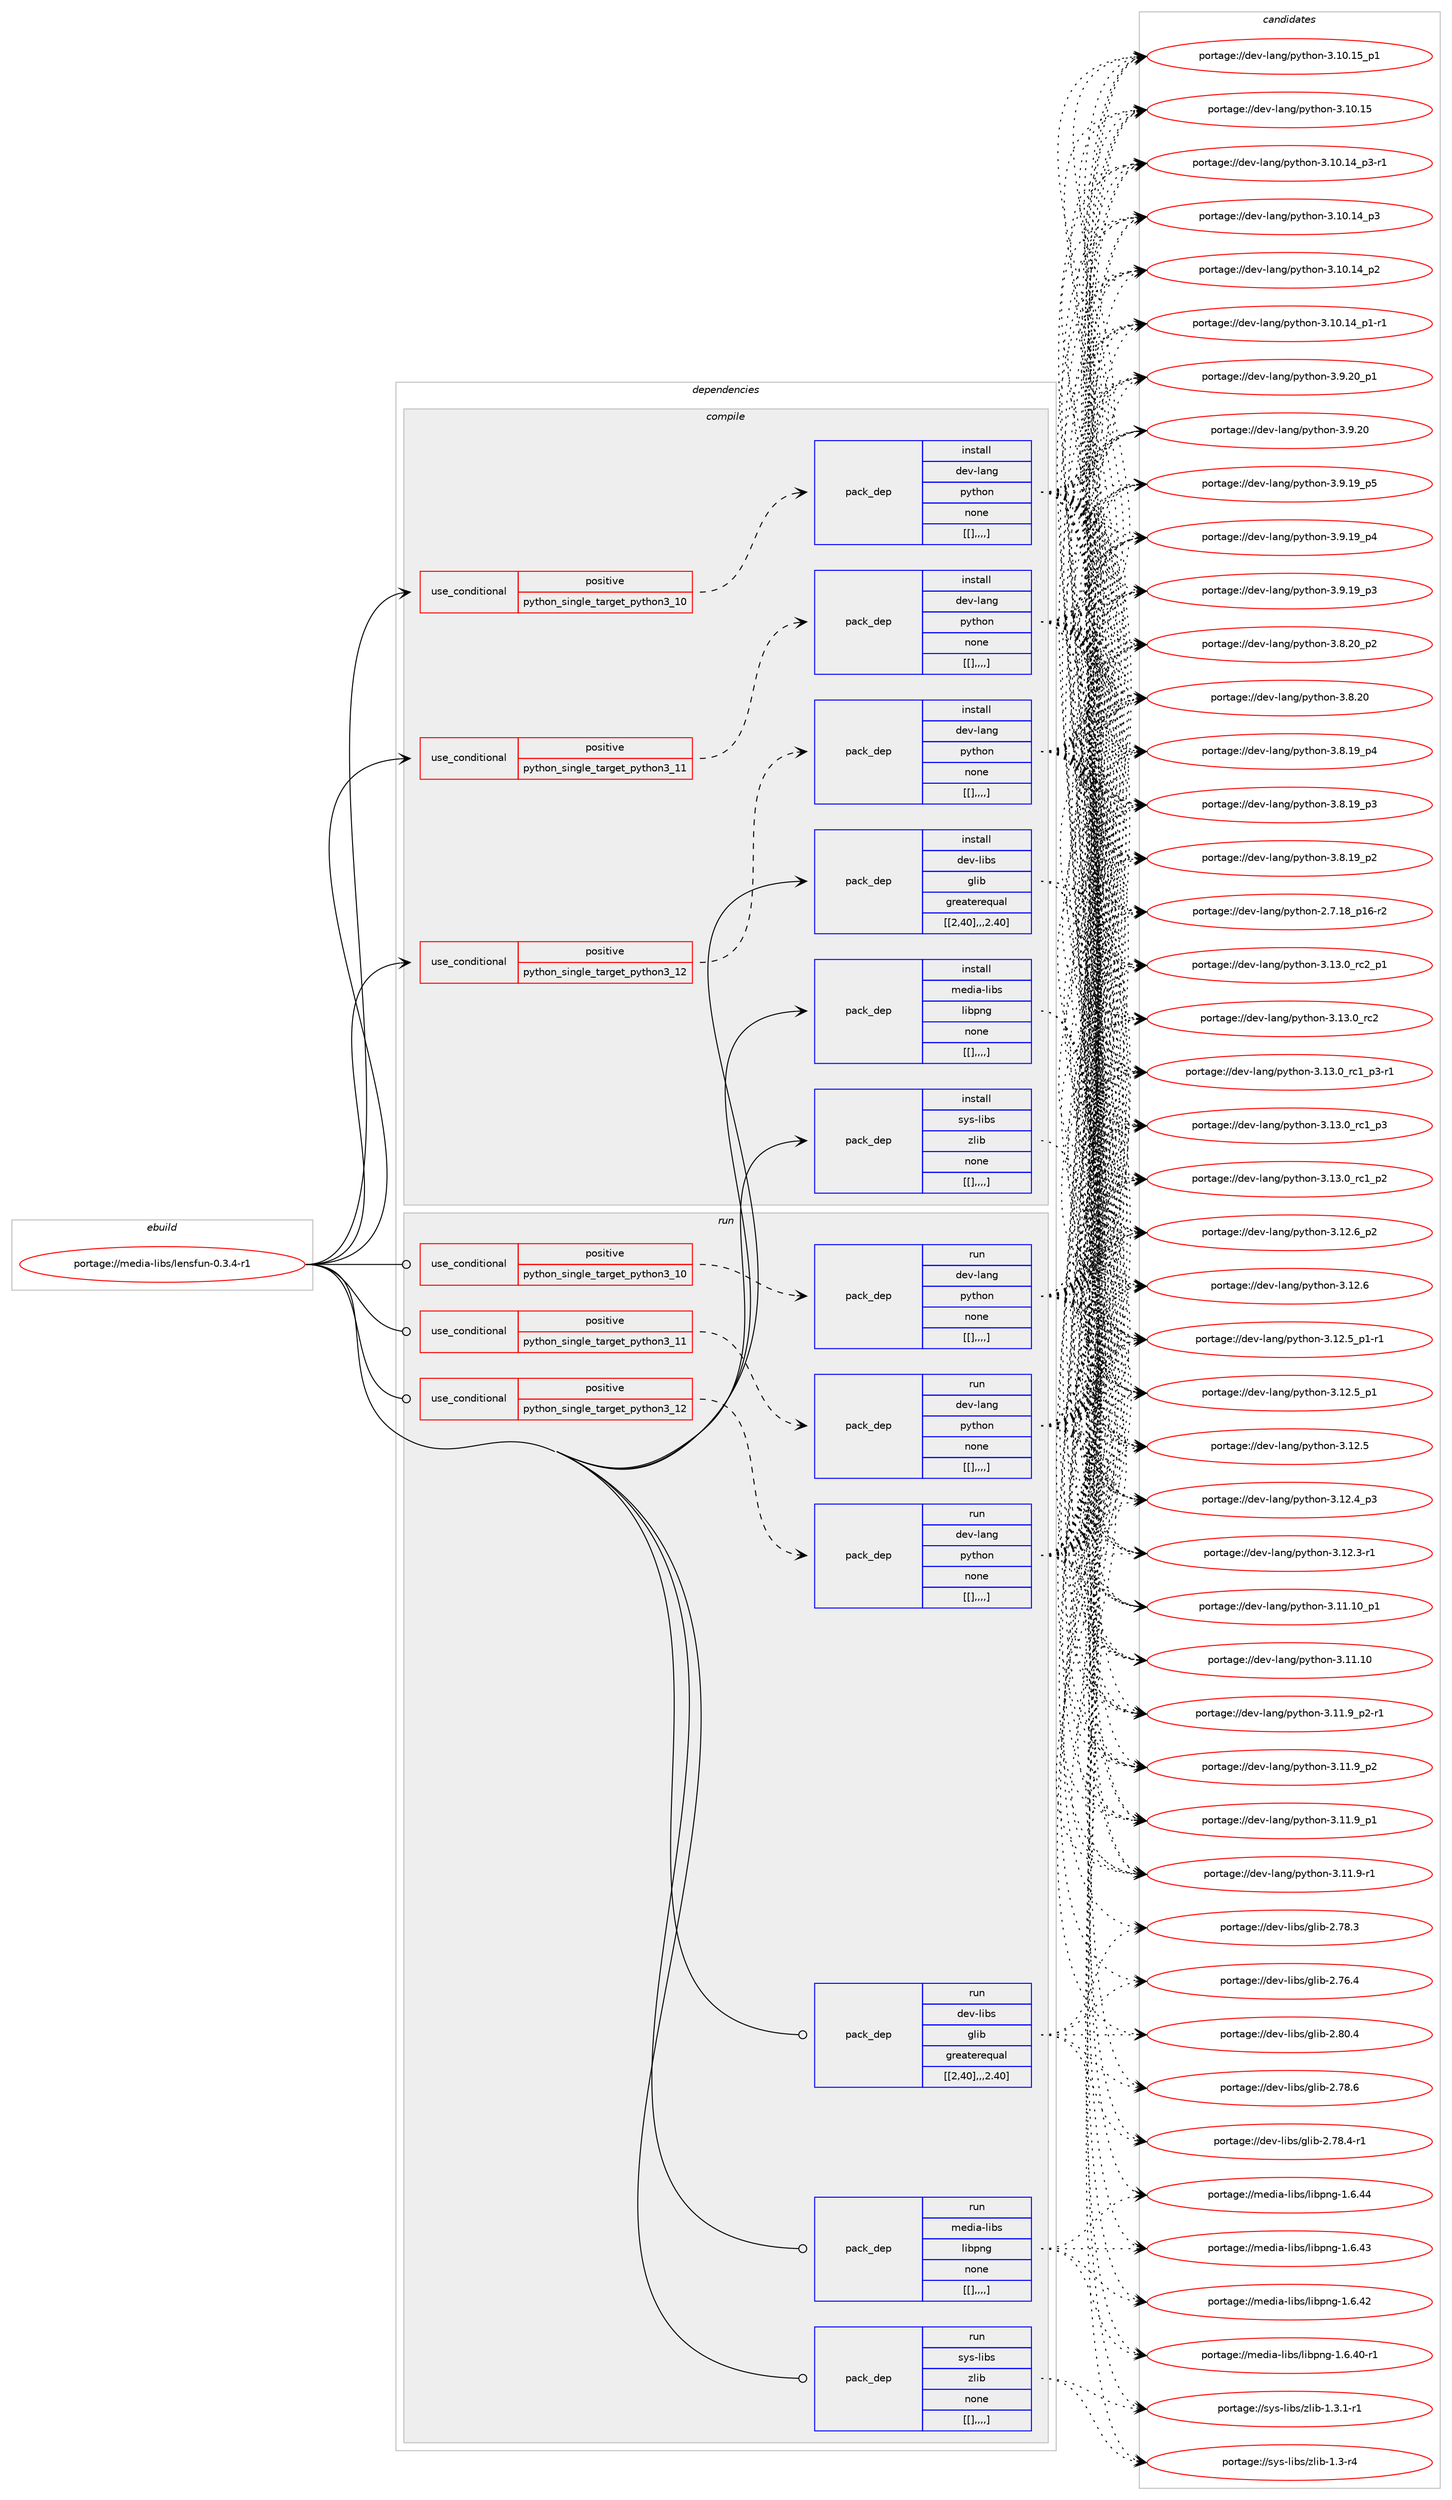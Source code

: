 digraph prolog {

# *************
# Graph options
# *************

newrank=true;
concentrate=true;
compound=true;
graph [rankdir=LR,fontname=Helvetica,fontsize=10,ranksep=1.5];#, ranksep=2.5, nodesep=0.2];
edge  [arrowhead=vee];
node  [fontname=Helvetica,fontsize=10];

# **********
# The ebuild
# **********

subgraph cluster_leftcol {
color=gray;
label=<<i>ebuild</i>>;
id [label="portage://media-libs/lensfun-0.3.4-r1", color=red, width=4, href="../media-libs/lensfun-0.3.4-r1.svg"];
}

# ****************
# The dependencies
# ****************

subgraph cluster_midcol {
color=gray;
label=<<i>dependencies</i>>;
subgraph cluster_compile {
fillcolor="#eeeeee";
style=filled;
label=<<i>compile</i>>;
subgraph cond78805 {
dependency308859 [label=<<TABLE BORDER="0" CELLBORDER="1" CELLSPACING="0" CELLPADDING="4"><TR><TD ROWSPAN="3" CELLPADDING="10">use_conditional</TD></TR><TR><TD>positive</TD></TR><TR><TD>python_single_target_python3_10</TD></TR></TABLE>>, shape=none, color=red];
subgraph pack227646 {
dependency308860 [label=<<TABLE BORDER="0" CELLBORDER="1" CELLSPACING="0" CELLPADDING="4" WIDTH="220"><TR><TD ROWSPAN="6" CELLPADDING="30">pack_dep</TD></TR><TR><TD WIDTH="110">install</TD></TR><TR><TD>dev-lang</TD></TR><TR><TD>python</TD></TR><TR><TD>none</TD></TR><TR><TD>[[],,,,]</TD></TR></TABLE>>, shape=none, color=blue];
}
dependency308859:e -> dependency308860:w [weight=20,style="dashed",arrowhead="vee"];
}
id:e -> dependency308859:w [weight=20,style="solid",arrowhead="vee"];
subgraph cond78806 {
dependency308861 [label=<<TABLE BORDER="0" CELLBORDER="1" CELLSPACING="0" CELLPADDING="4"><TR><TD ROWSPAN="3" CELLPADDING="10">use_conditional</TD></TR><TR><TD>positive</TD></TR><TR><TD>python_single_target_python3_11</TD></TR></TABLE>>, shape=none, color=red];
subgraph pack227647 {
dependency308862 [label=<<TABLE BORDER="0" CELLBORDER="1" CELLSPACING="0" CELLPADDING="4" WIDTH="220"><TR><TD ROWSPAN="6" CELLPADDING="30">pack_dep</TD></TR><TR><TD WIDTH="110">install</TD></TR><TR><TD>dev-lang</TD></TR><TR><TD>python</TD></TR><TR><TD>none</TD></TR><TR><TD>[[],,,,]</TD></TR></TABLE>>, shape=none, color=blue];
}
dependency308861:e -> dependency308862:w [weight=20,style="dashed",arrowhead="vee"];
}
id:e -> dependency308861:w [weight=20,style="solid",arrowhead="vee"];
subgraph cond78807 {
dependency308863 [label=<<TABLE BORDER="0" CELLBORDER="1" CELLSPACING="0" CELLPADDING="4"><TR><TD ROWSPAN="3" CELLPADDING="10">use_conditional</TD></TR><TR><TD>positive</TD></TR><TR><TD>python_single_target_python3_12</TD></TR></TABLE>>, shape=none, color=red];
subgraph pack227648 {
dependency308864 [label=<<TABLE BORDER="0" CELLBORDER="1" CELLSPACING="0" CELLPADDING="4" WIDTH="220"><TR><TD ROWSPAN="6" CELLPADDING="30">pack_dep</TD></TR><TR><TD WIDTH="110">install</TD></TR><TR><TD>dev-lang</TD></TR><TR><TD>python</TD></TR><TR><TD>none</TD></TR><TR><TD>[[],,,,]</TD></TR></TABLE>>, shape=none, color=blue];
}
dependency308863:e -> dependency308864:w [weight=20,style="dashed",arrowhead="vee"];
}
id:e -> dependency308863:w [weight=20,style="solid",arrowhead="vee"];
subgraph pack227649 {
dependency308865 [label=<<TABLE BORDER="0" CELLBORDER="1" CELLSPACING="0" CELLPADDING="4" WIDTH="220"><TR><TD ROWSPAN="6" CELLPADDING="30">pack_dep</TD></TR><TR><TD WIDTH="110">install</TD></TR><TR><TD>dev-libs</TD></TR><TR><TD>glib</TD></TR><TR><TD>greaterequal</TD></TR><TR><TD>[[2,40],,,2.40]</TD></TR></TABLE>>, shape=none, color=blue];
}
id:e -> dependency308865:w [weight=20,style="solid",arrowhead="vee"];
subgraph pack227650 {
dependency308866 [label=<<TABLE BORDER="0" CELLBORDER="1" CELLSPACING="0" CELLPADDING="4" WIDTH="220"><TR><TD ROWSPAN="6" CELLPADDING="30">pack_dep</TD></TR><TR><TD WIDTH="110">install</TD></TR><TR><TD>media-libs</TD></TR><TR><TD>libpng</TD></TR><TR><TD>none</TD></TR><TR><TD>[[],,,,]</TD></TR></TABLE>>, shape=none, color=blue];
}
id:e -> dependency308866:w [weight=20,style="solid",arrowhead="vee"];
subgraph pack227651 {
dependency308867 [label=<<TABLE BORDER="0" CELLBORDER="1" CELLSPACING="0" CELLPADDING="4" WIDTH="220"><TR><TD ROWSPAN="6" CELLPADDING="30">pack_dep</TD></TR><TR><TD WIDTH="110">install</TD></TR><TR><TD>sys-libs</TD></TR><TR><TD>zlib</TD></TR><TR><TD>none</TD></TR><TR><TD>[[],,,,]</TD></TR></TABLE>>, shape=none, color=blue];
}
id:e -> dependency308867:w [weight=20,style="solid",arrowhead="vee"];
}
subgraph cluster_compileandrun {
fillcolor="#eeeeee";
style=filled;
label=<<i>compile and run</i>>;
}
subgraph cluster_run {
fillcolor="#eeeeee";
style=filled;
label=<<i>run</i>>;
subgraph cond78808 {
dependency308868 [label=<<TABLE BORDER="0" CELLBORDER="1" CELLSPACING="0" CELLPADDING="4"><TR><TD ROWSPAN="3" CELLPADDING="10">use_conditional</TD></TR><TR><TD>positive</TD></TR><TR><TD>python_single_target_python3_10</TD></TR></TABLE>>, shape=none, color=red];
subgraph pack227652 {
dependency308869 [label=<<TABLE BORDER="0" CELLBORDER="1" CELLSPACING="0" CELLPADDING="4" WIDTH="220"><TR><TD ROWSPAN="6" CELLPADDING="30">pack_dep</TD></TR><TR><TD WIDTH="110">run</TD></TR><TR><TD>dev-lang</TD></TR><TR><TD>python</TD></TR><TR><TD>none</TD></TR><TR><TD>[[],,,,]</TD></TR></TABLE>>, shape=none, color=blue];
}
dependency308868:e -> dependency308869:w [weight=20,style="dashed",arrowhead="vee"];
}
id:e -> dependency308868:w [weight=20,style="solid",arrowhead="odot"];
subgraph cond78809 {
dependency308870 [label=<<TABLE BORDER="0" CELLBORDER="1" CELLSPACING="0" CELLPADDING="4"><TR><TD ROWSPAN="3" CELLPADDING="10">use_conditional</TD></TR><TR><TD>positive</TD></TR><TR><TD>python_single_target_python3_11</TD></TR></TABLE>>, shape=none, color=red];
subgraph pack227653 {
dependency308871 [label=<<TABLE BORDER="0" CELLBORDER="1" CELLSPACING="0" CELLPADDING="4" WIDTH="220"><TR><TD ROWSPAN="6" CELLPADDING="30">pack_dep</TD></TR><TR><TD WIDTH="110">run</TD></TR><TR><TD>dev-lang</TD></TR><TR><TD>python</TD></TR><TR><TD>none</TD></TR><TR><TD>[[],,,,]</TD></TR></TABLE>>, shape=none, color=blue];
}
dependency308870:e -> dependency308871:w [weight=20,style="dashed",arrowhead="vee"];
}
id:e -> dependency308870:w [weight=20,style="solid",arrowhead="odot"];
subgraph cond78810 {
dependency308872 [label=<<TABLE BORDER="0" CELLBORDER="1" CELLSPACING="0" CELLPADDING="4"><TR><TD ROWSPAN="3" CELLPADDING="10">use_conditional</TD></TR><TR><TD>positive</TD></TR><TR><TD>python_single_target_python3_12</TD></TR></TABLE>>, shape=none, color=red];
subgraph pack227654 {
dependency308873 [label=<<TABLE BORDER="0" CELLBORDER="1" CELLSPACING="0" CELLPADDING="4" WIDTH="220"><TR><TD ROWSPAN="6" CELLPADDING="30">pack_dep</TD></TR><TR><TD WIDTH="110">run</TD></TR><TR><TD>dev-lang</TD></TR><TR><TD>python</TD></TR><TR><TD>none</TD></TR><TR><TD>[[],,,,]</TD></TR></TABLE>>, shape=none, color=blue];
}
dependency308872:e -> dependency308873:w [weight=20,style="dashed",arrowhead="vee"];
}
id:e -> dependency308872:w [weight=20,style="solid",arrowhead="odot"];
subgraph pack227655 {
dependency308874 [label=<<TABLE BORDER="0" CELLBORDER="1" CELLSPACING="0" CELLPADDING="4" WIDTH="220"><TR><TD ROWSPAN="6" CELLPADDING="30">pack_dep</TD></TR><TR><TD WIDTH="110">run</TD></TR><TR><TD>dev-libs</TD></TR><TR><TD>glib</TD></TR><TR><TD>greaterequal</TD></TR><TR><TD>[[2,40],,,2.40]</TD></TR></TABLE>>, shape=none, color=blue];
}
id:e -> dependency308874:w [weight=20,style="solid",arrowhead="odot"];
subgraph pack227656 {
dependency308875 [label=<<TABLE BORDER="0" CELLBORDER="1" CELLSPACING="0" CELLPADDING="4" WIDTH="220"><TR><TD ROWSPAN="6" CELLPADDING="30">pack_dep</TD></TR><TR><TD WIDTH="110">run</TD></TR><TR><TD>media-libs</TD></TR><TR><TD>libpng</TD></TR><TR><TD>none</TD></TR><TR><TD>[[],,,,]</TD></TR></TABLE>>, shape=none, color=blue];
}
id:e -> dependency308875:w [weight=20,style="solid",arrowhead="odot"];
subgraph pack227657 {
dependency308876 [label=<<TABLE BORDER="0" CELLBORDER="1" CELLSPACING="0" CELLPADDING="4" WIDTH="220"><TR><TD ROWSPAN="6" CELLPADDING="30">pack_dep</TD></TR><TR><TD WIDTH="110">run</TD></TR><TR><TD>sys-libs</TD></TR><TR><TD>zlib</TD></TR><TR><TD>none</TD></TR><TR><TD>[[],,,,]</TD></TR></TABLE>>, shape=none, color=blue];
}
id:e -> dependency308876:w [weight=20,style="solid",arrowhead="odot"];
}
}

# **************
# The candidates
# **************

subgraph cluster_choices {
rank=same;
color=gray;
label=<<i>candidates</i>>;

subgraph choice227646 {
color=black;
nodesep=1;
choice100101118451089711010347112121116104111110455146495146489511499509511249 [label="portage://dev-lang/python-3.13.0_rc2_p1", color=red, width=4,href="../dev-lang/python-3.13.0_rc2_p1.svg"];
choice10010111845108971101034711212111610411111045514649514648951149950 [label="portage://dev-lang/python-3.13.0_rc2", color=red, width=4,href="../dev-lang/python-3.13.0_rc2.svg"];
choice1001011184510897110103471121211161041111104551464951464895114994995112514511449 [label="portage://dev-lang/python-3.13.0_rc1_p3-r1", color=red, width=4,href="../dev-lang/python-3.13.0_rc1_p3-r1.svg"];
choice100101118451089711010347112121116104111110455146495146489511499499511251 [label="portage://dev-lang/python-3.13.0_rc1_p3", color=red, width=4,href="../dev-lang/python-3.13.0_rc1_p3.svg"];
choice100101118451089711010347112121116104111110455146495146489511499499511250 [label="portage://dev-lang/python-3.13.0_rc1_p2", color=red, width=4,href="../dev-lang/python-3.13.0_rc1_p2.svg"];
choice100101118451089711010347112121116104111110455146495046549511250 [label="portage://dev-lang/python-3.12.6_p2", color=red, width=4,href="../dev-lang/python-3.12.6_p2.svg"];
choice10010111845108971101034711212111610411111045514649504654 [label="portage://dev-lang/python-3.12.6", color=red, width=4,href="../dev-lang/python-3.12.6.svg"];
choice1001011184510897110103471121211161041111104551464950465395112494511449 [label="portage://dev-lang/python-3.12.5_p1-r1", color=red, width=4,href="../dev-lang/python-3.12.5_p1-r1.svg"];
choice100101118451089711010347112121116104111110455146495046539511249 [label="portage://dev-lang/python-3.12.5_p1", color=red, width=4,href="../dev-lang/python-3.12.5_p1.svg"];
choice10010111845108971101034711212111610411111045514649504653 [label="portage://dev-lang/python-3.12.5", color=red, width=4,href="../dev-lang/python-3.12.5.svg"];
choice100101118451089711010347112121116104111110455146495046529511251 [label="portage://dev-lang/python-3.12.4_p3", color=red, width=4,href="../dev-lang/python-3.12.4_p3.svg"];
choice100101118451089711010347112121116104111110455146495046514511449 [label="portage://dev-lang/python-3.12.3-r1", color=red, width=4,href="../dev-lang/python-3.12.3-r1.svg"];
choice10010111845108971101034711212111610411111045514649494649489511249 [label="portage://dev-lang/python-3.11.10_p1", color=red, width=4,href="../dev-lang/python-3.11.10_p1.svg"];
choice1001011184510897110103471121211161041111104551464949464948 [label="portage://dev-lang/python-3.11.10", color=red, width=4,href="../dev-lang/python-3.11.10.svg"];
choice1001011184510897110103471121211161041111104551464949465795112504511449 [label="portage://dev-lang/python-3.11.9_p2-r1", color=red, width=4,href="../dev-lang/python-3.11.9_p2-r1.svg"];
choice100101118451089711010347112121116104111110455146494946579511250 [label="portage://dev-lang/python-3.11.9_p2", color=red, width=4,href="../dev-lang/python-3.11.9_p2.svg"];
choice100101118451089711010347112121116104111110455146494946579511249 [label="portage://dev-lang/python-3.11.9_p1", color=red, width=4,href="../dev-lang/python-3.11.9_p1.svg"];
choice100101118451089711010347112121116104111110455146494946574511449 [label="portage://dev-lang/python-3.11.9-r1", color=red, width=4,href="../dev-lang/python-3.11.9-r1.svg"];
choice10010111845108971101034711212111610411111045514649484649539511249 [label="portage://dev-lang/python-3.10.15_p1", color=red, width=4,href="../dev-lang/python-3.10.15_p1.svg"];
choice1001011184510897110103471121211161041111104551464948464953 [label="portage://dev-lang/python-3.10.15", color=red, width=4,href="../dev-lang/python-3.10.15.svg"];
choice100101118451089711010347112121116104111110455146494846495295112514511449 [label="portage://dev-lang/python-3.10.14_p3-r1", color=red, width=4,href="../dev-lang/python-3.10.14_p3-r1.svg"];
choice10010111845108971101034711212111610411111045514649484649529511251 [label="portage://dev-lang/python-3.10.14_p3", color=red, width=4,href="../dev-lang/python-3.10.14_p3.svg"];
choice10010111845108971101034711212111610411111045514649484649529511250 [label="portage://dev-lang/python-3.10.14_p2", color=red, width=4,href="../dev-lang/python-3.10.14_p2.svg"];
choice100101118451089711010347112121116104111110455146494846495295112494511449 [label="portage://dev-lang/python-3.10.14_p1-r1", color=red, width=4,href="../dev-lang/python-3.10.14_p1-r1.svg"];
choice100101118451089711010347112121116104111110455146574650489511249 [label="portage://dev-lang/python-3.9.20_p1", color=red, width=4,href="../dev-lang/python-3.9.20_p1.svg"];
choice10010111845108971101034711212111610411111045514657465048 [label="portage://dev-lang/python-3.9.20", color=red, width=4,href="../dev-lang/python-3.9.20.svg"];
choice100101118451089711010347112121116104111110455146574649579511253 [label="portage://dev-lang/python-3.9.19_p5", color=red, width=4,href="../dev-lang/python-3.9.19_p5.svg"];
choice100101118451089711010347112121116104111110455146574649579511252 [label="portage://dev-lang/python-3.9.19_p4", color=red, width=4,href="../dev-lang/python-3.9.19_p4.svg"];
choice100101118451089711010347112121116104111110455146574649579511251 [label="portage://dev-lang/python-3.9.19_p3", color=red, width=4,href="../dev-lang/python-3.9.19_p3.svg"];
choice100101118451089711010347112121116104111110455146564650489511250 [label="portage://dev-lang/python-3.8.20_p2", color=red, width=4,href="../dev-lang/python-3.8.20_p2.svg"];
choice10010111845108971101034711212111610411111045514656465048 [label="portage://dev-lang/python-3.8.20", color=red, width=4,href="../dev-lang/python-3.8.20.svg"];
choice100101118451089711010347112121116104111110455146564649579511252 [label="portage://dev-lang/python-3.8.19_p4", color=red, width=4,href="../dev-lang/python-3.8.19_p4.svg"];
choice100101118451089711010347112121116104111110455146564649579511251 [label="portage://dev-lang/python-3.8.19_p3", color=red, width=4,href="../dev-lang/python-3.8.19_p3.svg"];
choice100101118451089711010347112121116104111110455146564649579511250 [label="portage://dev-lang/python-3.8.19_p2", color=red, width=4,href="../dev-lang/python-3.8.19_p2.svg"];
choice100101118451089711010347112121116104111110455046554649569511249544511450 [label="portage://dev-lang/python-2.7.18_p16-r2", color=red, width=4,href="../dev-lang/python-2.7.18_p16-r2.svg"];
dependency308860:e -> choice100101118451089711010347112121116104111110455146495146489511499509511249:w [style=dotted,weight="100"];
dependency308860:e -> choice10010111845108971101034711212111610411111045514649514648951149950:w [style=dotted,weight="100"];
dependency308860:e -> choice1001011184510897110103471121211161041111104551464951464895114994995112514511449:w [style=dotted,weight="100"];
dependency308860:e -> choice100101118451089711010347112121116104111110455146495146489511499499511251:w [style=dotted,weight="100"];
dependency308860:e -> choice100101118451089711010347112121116104111110455146495146489511499499511250:w [style=dotted,weight="100"];
dependency308860:e -> choice100101118451089711010347112121116104111110455146495046549511250:w [style=dotted,weight="100"];
dependency308860:e -> choice10010111845108971101034711212111610411111045514649504654:w [style=dotted,weight="100"];
dependency308860:e -> choice1001011184510897110103471121211161041111104551464950465395112494511449:w [style=dotted,weight="100"];
dependency308860:e -> choice100101118451089711010347112121116104111110455146495046539511249:w [style=dotted,weight="100"];
dependency308860:e -> choice10010111845108971101034711212111610411111045514649504653:w [style=dotted,weight="100"];
dependency308860:e -> choice100101118451089711010347112121116104111110455146495046529511251:w [style=dotted,weight="100"];
dependency308860:e -> choice100101118451089711010347112121116104111110455146495046514511449:w [style=dotted,weight="100"];
dependency308860:e -> choice10010111845108971101034711212111610411111045514649494649489511249:w [style=dotted,weight="100"];
dependency308860:e -> choice1001011184510897110103471121211161041111104551464949464948:w [style=dotted,weight="100"];
dependency308860:e -> choice1001011184510897110103471121211161041111104551464949465795112504511449:w [style=dotted,weight="100"];
dependency308860:e -> choice100101118451089711010347112121116104111110455146494946579511250:w [style=dotted,weight="100"];
dependency308860:e -> choice100101118451089711010347112121116104111110455146494946579511249:w [style=dotted,weight="100"];
dependency308860:e -> choice100101118451089711010347112121116104111110455146494946574511449:w [style=dotted,weight="100"];
dependency308860:e -> choice10010111845108971101034711212111610411111045514649484649539511249:w [style=dotted,weight="100"];
dependency308860:e -> choice1001011184510897110103471121211161041111104551464948464953:w [style=dotted,weight="100"];
dependency308860:e -> choice100101118451089711010347112121116104111110455146494846495295112514511449:w [style=dotted,weight="100"];
dependency308860:e -> choice10010111845108971101034711212111610411111045514649484649529511251:w [style=dotted,weight="100"];
dependency308860:e -> choice10010111845108971101034711212111610411111045514649484649529511250:w [style=dotted,weight="100"];
dependency308860:e -> choice100101118451089711010347112121116104111110455146494846495295112494511449:w [style=dotted,weight="100"];
dependency308860:e -> choice100101118451089711010347112121116104111110455146574650489511249:w [style=dotted,weight="100"];
dependency308860:e -> choice10010111845108971101034711212111610411111045514657465048:w [style=dotted,weight="100"];
dependency308860:e -> choice100101118451089711010347112121116104111110455146574649579511253:w [style=dotted,weight="100"];
dependency308860:e -> choice100101118451089711010347112121116104111110455146574649579511252:w [style=dotted,weight="100"];
dependency308860:e -> choice100101118451089711010347112121116104111110455146574649579511251:w [style=dotted,weight="100"];
dependency308860:e -> choice100101118451089711010347112121116104111110455146564650489511250:w [style=dotted,weight="100"];
dependency308860:e -> choice10010111845108971101034711212111610411111045514656465048:w [style=dotted,weight="100"];
dependency308860:e -> choice100101118451089711010347112121116104111110455146564649579511252:w [style=dotted,weight="100"];
dependency308860:e -> choice100101118451089711010347112121116104111110455146564649579511251:w [style=dotted,weight="100"];
dependency308860:e -> choice100101118451089711010347112121116104111110455146564649579511250:w [style=dotted,weight="100"];
dependency308860:e -> choice100101118451089711010347112121116104111110455046554649569511249544511450:w [style=dotted,weight="100"];
}
subgraph choice227647 {
color=black;
nodesep=1;
choice100101118451089711010347112121116104111110455146495146489511499509511249 [label="portage://dev-lang/python-3.13.0_rc2_p1", color=red, width=4,href="../dev-lang/python-3.13.0_rc2_p1.svg"];
choice10010111845108971101034711212111610411111045514649514648951149950 [label="portage://dev-lang/python-3.13.0_rc2", color=red, width=4,href="../dev-lang/python-3.13.0_rc2.svg"];
choice1001011184510897110103471121211161041111104551464951464895114994995112514511449 [label="portage://dev-lang/python-3.13.0_rc1_p3-r1", color=red, width=4,href="../dev-lang/python-3.13.0_rc1_p3-r1.svg"];
choice100101118451089711010347112121116104111110455146495146489511499499511251 [label="portage://dev-lang/python-3.13.0_rc1_p3", color=red, width=4,href="../dev-lang/python-3.13.0_rc1_p3.svg"];
choice100101118451089711010347112121116104111110455146495146489511499499511250 [label="portage://dev-lang/python-3.13.0_rc1_p2", color=red, width=4,href="../dev-lang/python-3.13.0_rc1_p2.svg"];
choice100101118451089711010347112121116104111110455146495046549511250 [label="portage://dev-lang/python-3.12.6_p2", color=red, width=4,href="../dev-lang/python-3.12.6_p2.svg"];
choice10010111845108971101034711212111610411111045514649504654 [label="portage://dev-lang/python-3.12.6", color=red, width=4,href="../dev-lang/python-3.12.6.svg"];
choice1001011184510897110103471121211161041111104551464950465395112494511449 [label="portage://dev-lang/python-3.12.5_p1-r1", color=red, width=4,href="../dev-lang/python-3.12.5_p1-r1.svg"];
choice100101118451089711010347112121116104111110455146495046539511249 [label="portage://dev-lang/python-3.12.5_p1", color=red, width=4,href="../dev-lang/python-3.12.5_p1.svg"];
choice10010111845108971101034711212111610411111045514649504653 [label="portage://dev-lang/python-3.12.5", color=red, width=4,href="../dev-lang/python-3.12.5.svg"];
choice100101118451089711010347112121116104111110455146495046529511251 [label="portage://dev-lang/python-3.12.4_p3", color=red, width=4,href="../dev-lang/python-3.12.4_p3.svg"];
choice100101118451089711010347112121116104111110455146495046514511449 [label="portage://dev-lang/python-3.12.3-r1", color=red, width=4,href="../dev-lang/python-3.12.3-r1.svg"];
choice10010111845108971101034711212111610411111045514649494649489511249 [label="portage://dev-lang/python-3.11.10_p1", color=red, width=4,href="../dev-lang/python-3.11.10_p1.svg"];
choice1001011184510897110103471121211161041111104551464949464948 [label="portage://dev-lang/python-3.11.10", color=red, width=4,href="../dev-lang/python-3.11.10.svg"];
choice1001011184510897110103471121211161041111104551464949465795112504511449 [label="portage://dev-lang/python-3.11.9_p2-r1", color=red, width=4,href="../dev-lang/python-3.11.9_p2-r1.svg"];
choice100101118451089711010347112121116104111110455146494946579511250 [label="portage://dev-lang/python-3.11.9_p2", color=red, width=4,href="../dev-lang/python-3.11.9_p2.svg"];
choice100101118451089711010347112121116104111110455146494946579511249 [label="portage://dev-lang/python-3.11.9_p1", color=red, width=4,href="../dev-lang/python-3.11.9_p1.svg"];
choice100101118451089711010347112121116104111110455146494946574511449 [label="portage://dev-lang/python-3.11.9-r1", color=red, width=4,href="../dev-lang/python-3.11.9-r1.svg"];
choice10010111845108971101034711212111610411111045514649484649539511249 [label="portage://dev-lang/python-3.10.15_p1", color=red, width=4,href="../dev-lang/python-3.10.15_p1.svg"];
choice1001011184510897110103471121211161041111104551464948464953 [label="portage://dev-lang/python-3.10.15", color=red, width=4,href="../dev-lang/python-3.10.15.svg"];
choice100101118451089711010347112121116104111110455146494846495295112514511449 [label="portage://dev-lang/python-3.10.14_p3-r1", color=red, width=4,href="../dev-lang/python-3.10.14_p3-r1.svg"];
choice10010111845108971101034711212111610411111045514649484649529511251 [label="portage://dev-lang/python-3.10.14_p3", color=red, width=4,href="../dev-lang/python-3.10.14_p3.svg"];
choice10010111845108971101034711212111610411111045514649484649529511250 [label="portage://dev-lang/python-3.10.14_p2", color=red, width=4,href="../dev-lang/python-3.10.14_p2.svg"];
choice100101118451089711010347112121116104111110455146494846495295112494511449 [label="portage://dev-lang/python-3.10.14_p1-r1", color=red, width=4,href="../dev-lang/python-3.10.14_p1-r1.svg"];
choice100101118451089711010347112121116104111110455146574650489511249 [label="portage://dev-lang/python-3.9.20_p1", color=red, width=4,href="../dev-lang/python-3.9.20_p1.svg"];
choice10010111845108971101034711212111610411111045514657465048 [label="portage://dev-lang/python-3.9.20", color=red, width=4,href="../dev-lang/python-3.9.20.svg"];
choice100101118451089711010347112121116104111110455146574649579511253 [label="portage://dev-lang/python-3.9.19_p5", color=red, width=4,href="../dev-lang/python-3.9.19_p5.svg"];
choice100101118451089711010347112121116104111110455146574649579511252 [label="portage://dev-lang/python-3.9.19_p4", color=red, width=4,href="../dev-lang/python-3.9.19_p4.svg"];
choice100101118451089711010347112121116104111110455146574649579511251 [label="portage://dev-lang/python-3.9.19_p3", color=red, width=4,href="../dev-lang/python-3.9.19_p3.svg"];
choice100101118451089711010347112121116104111110455146564650489511250 [label="portage://dev-lang/python-3.8.20_p2", color=red, width=4,href="../dev-lang/python-3.8.20_p2.svg"];
choice10010111845108971101034711212111610411111045514656465048 [label="portage://dev-lang/python-3.8.20", color=red, width=4,href="../dev-lang/python-3.8.20.svg"];
choice100101118451089711010347112121116104111110455146564649579511252 [label="portage://dev-lang/python-3.8.19_p4", color=red, width=4,href="../dev-lang/python-3.8.19_p4.svg"];
choice100101118451089711010347112121116104111110455146564649579511251 [label="portage://dev-lang/python-3.8.19_p3", color=red, width=4,href="../dev-lang/python-3.8.19_p3.svg"];
choice100101118451089711010347112121116104111110455146564649579511250 [label="portage://dev-lang/python-3.8.19_p2", color=red, width=4,href="../dev-lang/python-3.8.19_p2.svg"];
choice100101118451089711010347112121116104111110455046554649569511249544511450 [label="portage://dev-lang/python-2.7.18_p16-r2", color=red, width=4,href="../dev-lang/python-2.7.18_p16-r2.svg"];
dependency308862:e -> choice100101118451089711010347112121116104111110455146495146489511499509511249:w [style=dotted,weight="100"];
dependency308862:e -> choice10010111845108971101034711212111610411111045514649514648951149950:w [style=dotted,weight="100"];
dependency308862:e -> choice1001011184510897110103471121211161041111104551464951464895114994995112514511449:w [style=dotted,weight="100"];
dependency308862:e -> choice100101118451089711010347112121116104111110455146495146489511499499511251:w [style=dotted,weight="100"];
dependency308862:e -> choice100101118451089711010347112121116104111110455146495146489511499499511250:w [style=dotted,weight="100"];
dependency308862:e -> choice100101118451089711010347112121116104111110455146495046549511250:w [style=dotted,weight="100"];
dependency308862:e -> choice10010111845108971101034711212111610411111045514649504654:w [style=dotted,weight="100"];
dependency308862:e -> choice1001011184510897110103471121211161041111104551464950465395112494511449:w [style=dotted,weight="100"];
dependency308862:e -> choice100101118451089711010347112121116104111110455146495046539511249:w [style=dotted,weight="100"];
dependency308862:e -> choice10010111845108971101034711212111610411111045514649504653:w [style=dotted,weight="100"];
dependency308862:e -> choice100101118451089711010347112121116104111110455146495046529511251:w [style=dotted,weight="100"];
dependency308862:e -> choice100101118451089711010347112121116104111110455146495046514511449:w [style=dotted,weight="100"];
dependency308862:e -> choice10010111845108971101034711212111610411111045514649494649489511249:w [style=dotted,weight="100"];
dependency308862:e -> choice1001011184510897110103471121211161041111104551464949464948:w [style=dotted,weight="100"];
dependency308862:e -> choice1001011184510897110103471121211161041111104551464949465795112504511449:w [style=dotted,weight="100"];
dependency308862:e -> choice100101118451089711010347112121116104111110455146494946579511250:w [style=dotted,weight="100"];
dependency308862:e -> choice100101118451089711010347112121116104111110455146494946579511249:w [style=dotted,weight="100"];
dependency308862:e -> choice100101118451089711010347112121116104111110455146494946574511449:w [style=dotted,weight="100"];
dependency308862:e -> choice10010111845108971101034711212111610411111045514649484649539511249:w [style=dotted,weight="100"];
dependency308862:e -> choice1001011184510897110103471121211161041111104551464948464953:w [style=dotted,weight="100"];
dependency308862:e -> choice100101118451089711010347112121116104111110455146494846495295112514511449:w [style=dotted,weight="100"];
dependency308862:e -> choice10010111845108971101034711212111610411111045514649484649529511251:w [style=dotted,weight="100"];
dependency308862:e -> choice10010111845108971101034711212111610411111045514649484649529511250:w [style=dotted,weight="100"];
dependency308862:e -> choice100101118451089711010347112121116104111110455146494846495295112494511449:w [style=dotted,weight="100"];
dependency308862:e -> choice100101118451089711010347112121116104111110455146574650489511249:w [style=dotted,weight="100"];
dependency308862:e -> choice10010111845108971101034711212111610411111045514657465048:w [style=dotted,weight="100"];
dependency308862:e -> choice100101118451089711010347112121116104111110455146574649579511253:w [style=dotted,weight="100"];
dependency308862:e -> choice100101118451089711010347112121116104111110455146574649579511252:w [style=dotted,weight="100"];
dependency308862:e -> choice100101118451089711010347112121116104111110455146574649579511251:w [style=dotted,weight="100"];
dependency308862:e -> choice100101118451089711010347112121116104111110455146564650489511250:w [style=dotted,weight="100"];
dependency308862:e -> choice10010111845108971101034711212111610411111045514656465048:w [style=dotted,weight="100"];
dependency308862:e -> choice100101118451089711010347112121116104111110455146564649579511252:w [style=dotted,weight="100"];
dependency308862:e -> choice100101118451089711010347112121116104111110455146564649579511251:w [style=dotted,weight="100"];
dependency308862:e -> choice100101118451089711010347112121116104111110455146564649579511250:w [style=dotted,weight="100"];
dependency308862:e -> choice100101118451089711010347112121116104111110455046554649569511249544511450:w [style=dotted,weight="100"];
}
subgraph choice227648 {
color=black;
nodesep=1;
choice100101118451089711010347112121116104111110455146495146489511499509511249 [label="portage://dev-lang/python-3.13.0_rc2_p1", color=red, width=4,href="../dev-lang/python-3.13.0_rc2_p1.svg"];
choice10010111845108971101034711212111610411111045514649514648951149950 [label="portage://dev-lang/python-3.13.0_rc2", color=red, width=4,href="../dev-lang/python-3.13.0_rc2.svg"];
choice1001011184510897110103471121211161041111104551464951464895114994995112514511449 [label="portage://dev-lang/python-3.13.0_rc1_p3-r1", color=red, width=4,href="../dev-lang/python-3.13.0_rc1_p3-r1.svg"];
choice100101118451089711010347112121116104111110455146495146489511499499511251 [label="portage://dev-lang/python-3.13.0_rc1_p3", color=red, width=4,href="../dev-lang/python-3.13.0_rc1_p3.svg"];
choice100101118451089711010347112121116104111110455146495146489511499499511250 [label="portage://dev-lang/python-3.13.0_rc1_p2", color=red, width=4,href="../dev-lang/python-3.13.0_rc1_p2.svg"];
choice100101118451089711010347112121116104111110455146495046549511250 [label="portage://dev-lang/python-3.12.6_p2", color=red, width=4,href="../dev-lang/python-3.12.6_p2.svg"];
choice10010111845108971101034711212111610411111045514649504654 [label="portage://dev-lang/python-3.12.6", color=red, width=4,href="../dev-lang/python-3.12.6.svg"];
choice1001011184510897110103471121211161041111104551464950465395112494511449 [label="portage://dev-lang/python-3.12.5_p1-r1", color=red, width=4,href="../dev-lang/python-3.12.5_p1-r1.svg"];
choice100101118451089711010347112121116104111110455146495046539511249 [label="portage://dev-lang/python-3.12.5_p1", color=red, width=4,href="../dev-lang/python-3.12.5_p1.svg"];
choice10010111845108971101034711212111610411111045514649504653 [label="portage://dev-lang/python-3.12.5", color=red, width=4,href="../dev-lang/python-3.12.5.svg"];
choice100101118451089711010347112121116104111110455146495046529511251 [label="portage://dev-lang/python-3.12.4_p3", color=red, width=4,href="../dev-lang/python-3.12.4_p3.svg"];
choice100101118451089711010347112121116104111110455146495046514511449 [label="portage://dev-lang/python-3.12.3-r1", color=red, width=4,href="../dev-lang/python-3.12.3-r1.svg"];
choice10010111845108971101034711212111610411111045514649494649489511249 [label="portage://dev-lang/python-3.11.10_p1", color=red, width=4,href="../dev-lang/python-3.11.10_p1.svg"];
choice1001011184510897110103471121211161041111104551464949464948 [label="portage://dev-lang/python-3.11.10", color=red, width=4,href="../dev-lang/python-3.11.10.svg"];
choice1001011184510897110103471121211161041111104551464949465795112504511449 [label="portage://dev-lang/python-3.11.9_p2-r1", color=red, width=4,href="../dev-lang/python-3.11.9_p2-r1.svg"];
choice100101118451089711010347112121116104111110455146494946579511250 [label="portage://dev-lang/python-3.11.9_p2", color=red, width=4,href="../dev-lang/python-3.11.9_p2.svg"];
choice100101118451089711010347112121116104111110455146494946579511249 [label="portage://dev-lang/python-3.11.9_p1", color=red, width=4,href="../dev-lang/python-3.11.9_p1.svg"];
choice100101118451089711010347112121116104111110455146494946574511449 [label="portage://dev-lang/python-3.11.9-r1", color=red, width=4,href="../dev-lang/python-3.11.9-r1.svg"];
choice10010111845108971101034711212111610411111045514649484649539511249 [label="portage://dev-lang/python-3.10.15_p1", color=red, width=4,href="../dev-lang/python-3.10.15_p1.svg"];
choice1001011184510897110103471121211161041111104551464948464953 [label="portage://dev-lang/python-3.10.15", color=red, width=4,href="../dev-lang/python-3.10.15.svg"];
choice100101118451089711010347112121116104111110455146494846495295112514511449 [label="portage://dev-lang/python-3.10.14_p3-r1", color=red, width=4,href="../dev-lang/python-3.10.14_p3-r1.svg"];
choice10010111845108971101034711212111610411111045514649484649529511251 [label="portage://dev-lang/python-3.10.14_p3", color=red, width=4,href="../dev-lang/python-3.10.14_p3.svg"];
choice10010111845108971101034711212111610411111045514649484649529511250 [label="portage://dev-lang/python-3.10.14_p2", color=red, width=4,href="../dev-lang/python-3.10.14_p2.svg"];
choice100101118451089711010347112121116104111110455146494846495295112494511449 [label="portage://dev-lang/python-3.10.14_p1-r1", color=red, width=4,href="../dev-lang/python-3.10.14_p1-r1.svg"];
choice100101118451089711010347112121116104111110455146574650489511249 [label="portage://dev-lang/python-3.9.20_p1", color=red, width=4,href="../dev-lang/python-3.9.20_p1.svg"];
choice10010111845108971101034711212111610411111045514657465048 [label="portage://dev-lang/python-3.9.20", color=red, width=4,href="../dev-lang/python-3.9.20.svg"];
choice100101118451089711010347112121116104111110455146574649579511253 [label="portage://dev-lang/python-3.9.19_p5", color=red, width=4,href="../dev-lang/python-3.9.19_p5.svg"];
choice100101118451089711010347112121116104111110455146574649579511252 [label="portage://dev-lang/python-3.9.19_p4", color=red, width=4,href="../dev-lang/python-3.9.19_p4.svg"];
choice100101118451089711010347112121116104111110455146574649579511251 [label="portage://dev-lang/python-3.9.19_p3", color=red, width=4,href="../dev-lang/python-3.9.19_p3.svg"];
choice100101118451089711010347112121116104111110455146564650489511250 [label="portage://dev-lang/python-3.8.20_p2", color=red, width=4,href="../dev-lang/python-3.8.20_p2.svg"];
choice10010111845108971101034711212111610411111045514656465048 [label="portage://dev-lang/python-3.8.20", color=red, width=4,href="../dev-lang/python-3.8.20.svg"];
choice100101118451089711010347112121116104111110455146564649579511252 [label="portage://dev-lang/python-3.8.19_p4", color=red, width=4,href="../dev-lang/python-3.8.19_p4.svg"];
choice100101118451089711010347112121116104111110455146564649579511251 [label="portage://dev-lang/python-3.8.19_p3", color=red, width=4,href="../dev-lang/python-3.8.19_p3.svg"];
choice100101118451089711010347112121116104111110455146564649579511250 [label="portage://dev-lang/python-3.8.19_p2", color=red, width=4,href="../dev-lang/python-3.8.19_p2.svg"];
choice100101118451089711010347112121116104111110455046554649569511249544511450 [label="portage://dev-lang/python-2.7.18_p16-r2", color=red, width=4,href="../dev-lang/python-2.7.18_p16-r2.svg"];
dependency308864:e -> choice100101118451089711010347112121116104111110455146495146489511499509511249:w [style=dotted,weight="100"];
dependency308864:e -> choice10010111845108971101034711212111610411111045514649514648951149950:w [style=dotted,weight="100"];
dependency308864:e -> choice1001011184510897110103471121211161041111104551464951464895114994995112514511449:w [style=dotted,weight="100"];
dependency308864:e -> choice100101118451089711010347112121116104111110455146495146489511499499511251:w [style=dotted,weight="100"];
dependency308864:e -> choice100101118451089711010347112121116104111110455146495146489511499499511250:w [style=dotted,weight="100"];
dependency308864:e -> choice100101118451089711010347112121116104111110455146495046549511250:w [style=dotted,weight="100"];
dependency308864:e -> choice10010111845108971101034711212111610411111045514649504654:w [style=dotted,weight="100"];
dependency308864:e -> choice1001011184510897110103471121211161041111104551464950465395112494511449:w [style=dotted,weight="100"];
dependency308864:e -> choice100101118451089711010347112121116104111110455146495046539511249:w [style=dotted,weight="100"];
dependency308864:e -> choice10010111845108971101034711212111610411111045514649504653:w [style=dotted,weight="100"];
dependency308864:e -> choice100101118451089711010347112121116104111110455146495046529511251:w [style=dotted,weight="100"];
dependency308864:e -> choice100101118451089711010347112121116104111110455146495046514511449:w [style=dotted,weight="100"];
dependency308864:e -> choice10010111845108971101034711212111610411111045514649494649489511249:w [style=dotted,weight="100"];
dependency308864:e -> choice1001011184510897110103471121211161041111104551464949464948:w [style=dotted,weight="100"];
dependency308864:e -> choice1001011184510897110103471121211161041111104551464949465795112504511449:w [style=dotted,weight="100"];
dependency308864:e -> choice100101118451089711010347112121116104111110455146494946579511250:w [style=dotted,weight="100"];
dependency308864:e -> choice100101118451089711010347112121116104111110455146494946579511249:w [style=dotted,weight="100"];
dependency308864:e -> choice100101118451089711010347112121116104111110455146494946574511449:w [style=dotted,weight="100"];
dependency308864:e -> choice10010111845108971101034711212111610411111045514649484649539511249:w [style=dotted,weight="100"];
dependency308864:e -> choice1001011184510897110103471121211161041111104551464948464953:w [style=dotted,weight="100"];
dependency308864:e -> choice100101118451089711010347112121116104111110455146494846495295112514511449:w [style=dotted,weight="100"];
dependency308864:e -> choice10010111845108971101034711212111610411111045514649484649529511251:w [style=dotted,weight="100"];
dependency308864:e -> choice10010111845108971101034711212111610411111045514649484649529511250:w [style=dotted,weight="100"];
dependency308864:e -> choice100101118451089711010347112121116104111110455146494846495295112494511449:w [style=dotted,weight="100"];
dependency308864:e -> choice100101118451089711010347112121116104111110455146574650489511249:w [style=dotted,weight="100"];
dependency308864:e -> choice10010111845108971101034711212111610411111045514657465048:w [style=dotted,weight="100"];
dependency308864:e -> choice100101118451089711010347112121116104111110455146574649579511253:w [style=dotted,weight="100"];
dependency308864:e -> choice100101118451089711010347112121116104111110455146574649579511252:w [style=dotted,weight="100"];
dependency308864:e -> choice100101118451089711010347112121116104111110455146574649579511251:w [style=dotted,weight="100"];
dependency308864:e -> choice100101118451089711010347112121116104111110455146564650489511250:w [style=dotted,weight="100"];
dependency308864:e -> choice10010111845108971101034711212111610411111045514656465048:w [style=dotted,weight="100"];
dependency308864:e -> choice100101118451089711010347112121116104111110455146564649579511252:w [style=dotted,weight="100"];
dependency308864:e -> choice100101118451089711010347112121116104111110455146564649579511251:w [style=dotted,weight="100"];
dependency308864:e -> choice100101118451089711010347112121116104111110455146564649579511250:w [style=dotted,weight="100"];
dependency308864:e -> choice100101118451089711010347112121116104111110455046554649569511249544511450:w [style=dotted,weight="100"];
}
subgraph choice227649 {
color=black;
nodesep=1;
choice1001011184510810598115471031081059845504656484652 [label="portage://dev-libs/glib-2.80.4", color=red, width=4,href="../dev-libs/glib-2.80.4.svg"];
choice1001011184510810598115471031081059845504655564654 [label="portage://dev-libs/glib-2.78.6", color=red, width=4,href="../dev-libs/glib-2.78.6.svg"];
choice10010111845108105981154710310810598455046555646524511449 [label="portage://dev-libs/glib-2.78.4-r1", color=red, width=4,href="../dev-libs/glib-2.78.4-r1.svg"];
choice1001011184510810598115471031081059845504655564651 [label="portage://dev-libs/glib-2.78.3", color=red, width=4,href="../dev-libs/glib-2.78.3.svg"];
choice1001011184510810598115471031081059845504655544652 [label="portage://dev-libs/glib-2.76.4", color=red, width=4,href="../dev-libs/glib-2.76.4.svg"];
dependency308865:e -> choice1001011184510810598115471031081059845504656484652:w [style=dotted,weight="100"];
dependency308865:e -> choice1001011184510810598115471031081059845504655564654:w [style=dotted,weight="100"];
dependency308865:e -> choice10010111845108105981154710310810598455046555646524511449:w [style=dotted,weight="100"];
dependency308865:e -> choice1001011184510810598115471031081059845504655564651:w [style=dotted,weight="100"];
dependency308865:e -> choice1001011184510810598115471031081059845504655544652:w [style=dotted,weight="100"];
}
subgraph choice227650 {
color=black;
nodesep=1;
choice109101100105974510810598115471081059811211010345494654465252 [label="portage://media-libs/libpng-1.6.44", color=red, width=4,href="../media-libs/libpng-1.6.44.svg"];
choice109101100105974510810598115471081059811211010345494654465251 [label="portage://media-libs/libpng-1.6.43", color=red, width=4,href="../media-libs/libpng-1.6.43.svg"];
choice109101100105974510810598115471081059811211010345494654465250 [label="portage://media-libs/libpng-1.6.42", color=red, width=4,href="../media-libs/libpng-1.6.42.svg"];
choice1091011001059745108105981154710810598112110103454946544652484511449 [label="portage://media-libs/libpng-1.6.40-r1", color=red, width=4,href="../media-libs/libpng-1.6.40-r1.svg"];
dependency308866:e -> choice109101100105974510810598115471081059811211010345494654465252:w [style=dotted,weight="100"];
dependency308866:e -> choice109101100105974510810598115471081059811211010345494654465251:w [style=dotted,weight="100"];
dependency308866:e -> choice109101100105974510810598115471081059811211010345494654465250:w [style=dotted,weight="100"];
dependency308866:e -> choice1091011001059745108105981154710810598112110103454946544652484511449:w [style=dotted,weight="100"];
}
subgraph choice227651 {
color=black;
nodesep=1;
choice115121115451081059811547122108105984549465146494511449 [label="portage://sys-libs/zlib-1.3.1-r1", color=red, width=4,href="../sys-libs/zlib-1.3.1-r1.svg"];
choice11512111545108105981154712210810598454946514511452 [label="portage://sys-libs/zlib-1.3-r4", color=red, width=4,href="../sys-libs/zlib-1.3-r4.svg"];
dependency308867:e -> choice115121115451081059811547122108105984549465146494511449:w [style=dotted,weight="100"];
dependency308867:e -> choice11512111545108105981154712210810598454946514511452:w [style=dotted,weight="100"];
}
subgraph choice227652 {
color=black;
nodesep=1;
choice100101118451089711010347112121116104111110455146495146489511499509511249 [label="portage://dev-lang/python-3.13.0_rc2_p1", color=red, width=4,href="../dev-lang/python-3.13.0_rc2_p1.svg"];
choice10010111845108971101034711212111610411111045514649514648951149950 [label="portage://dev-lang/python-3.13.0_rc2", color=red, width=4,href="../dev-lang/python-3.13.0_rc2.svg"];
choice1001011184510897110103471121211161041111104551464951464895114994995112514511449 [label="portage://dev-lang/python-3.13.0_rc1_p3-r1", color=red, width=4,href="../dev-lang/python-3.13.0_rc1_p3-r1.svg"];
choice100101118451089711010347112121116104111110455146495146489511499499511251 [label="portage://dev-lang/python-3.13.0_rc1_p3", color=red, width=4,href="../dev-lang/python-3.13.0_rc1_p3.svg"];
choice100101118451089711010347112121116104111110455146495146489511499499511250 [label="portage://dev-lang/python-3.13.0_rc1_p2", color=red, width=4,href="../dev-lang/python-3.13.0_rc1_p2.svg"];
choice100101118451089711010347112121116104111110455146495046549511250 [label="portage://dev-lang/python-3.12.6_p2", color=red, width=4,href="../dev-lang/python-3.12.6_p2.svg"];
choice10010111845108971101034711212111610411111045514649504654 [label="portage://dev-lang/python-3.12.6", color=red, width=4,href="../dev-lang/python-3.12.6.svg"];
choice1001011184510897110103471121211161041111104551464950465395112494511449 [label="portage://dev-lang/python-3.12.5_p1-r1", color=red, width=4,href="../dev-lang/python-3.12.5_p1-r1.svg"];
choice100101118451089711010347112121116104111110455146495046539511249 [label="portage://dev-lang/python-3.12.5_p1", color=red, width=4,href="../dev-lang/python-3.12.5_p1.svg"];
choice10010111845108971101034711212111610411111045514649504653 [label="portage://dev-lang/python-3.12.5", color=red, width=4,href="../dev-lang/python-3.12.5.svg"];
choice100101118451089711010347112121116104111110455146495046529511251 [label="portage://dev-lang/python-3.12.4_p3", color=red, width=4,href="../dev-lang/python-3.12.4_p3.svg"];
choice100101118451089711010347112121116104111110455146495046514511449 [label="portage://dev-lang/python-3.12.3-r1", color=red, width=4,href="../dev-lang/python-3.12.3-r1.svg"];
choice10010111845108971101034711212111610411111045514649494649489511249 [label="portage://dev-lang/python-3.11.10_p1", color=red, width=4,href="../dev-lang/python-3.11.10_p1.svg"];
choice1001011184510897110103471121211161041111104551464949464948 [label="portage://dev-lang/python-3.11.10", color=red, width=4,href="../dev-lang/python-3.11.10.svg"];
choice1001011184510897110103471121211161041111104551464949465795112504511449 [label="portage://dev-lang/python-3.11.9_p2-r1", color=red, width=4,href="../dev-lang/python-3.11.9_p2-r1.svg"];
choice100101118451089711010347112121116104111110455146494946579511250 [label="portage://dev-lang/python-3.11.9_p2", color=red, width=4,href="../dev-lang/python-3.11.9_p2.svg"];
choice100101118451089711010347112121116104111110455146494946579511249 [label="portage://dev-lang/python-3.11.9_p1", color=red, width=4,href="../dev-lang/python-3.11.9_p1.svg"];
choice100101118451089711010347112121116104111110455146494946574511449 [label="portage://dev-lang/python-3.11.9-r1", color=red, width=4,href="../dev-lang/python-3.11.9-r1.svg"];
choice10010111845108971101034711212111610411111045514649484649539511249 [label="portage://dev-lang/python-3.10.15_p1", color=red, width=4,href="../dev-lang/python-3.10.15_p1.svg"];
choice1001011184510897110103471121211161041111104551464948464953 [label="portage://dev-lang/python-3.10.15", color=red, width=4,href="../dev-lang/python-3.10.15.svg"];
choice100101118451089711010347112121116104111110455146494846495295112514511449 [label="portage://dev-lang/python-3.10.14_p3-r1", color=red, width=4,href="../dev-lang/python-3.10.14_p3-r1.svg"];
choice10010111845108971101034711212111610411111045514649484649529511251 [label="portage://dev-lang/python-3.10.14_p3", color=red, width=4,href="../dev-lang/python-3.10.14_p3.svg"];
choice10010111845108971101034711212111610411111045514649484649529511250 [label="portage://dev-lang/python-3.10.14_p2", color=red, width=4,href="../dev-lang/python-3.10.14_p2.svg"];
choice100101118451089711010347112121116104111110455146494846495295112494511449 [label="portage://dev-lang/python-3.10.14_p1-r1", color=red, width=4,href="../dev-lang/python-3.10.14_p1-r1.svg"];
choice100101118451089711010347112121116104111110455146574650489511249 [label="portage://dev-lang/python-3.9.20_p1", color=red, width=4,href="../dev-lang/python-3.9.20_p1.svg"];
choice10010111845108971101034711212111610411111045514657465048 [label="portage://dev-lang/python-3.9.20", color=red, width=4,href="../dev-lang/python-3.9.20.svg"];
choice100101118451089711010347112121116104111110455146574649579511253 [label="portage://dev-lang/python-3.9.19_p5", color=red, width=4,href="../dev-lang/python-3.9.19_p5.svg"];
choice100101118451089711010347112121116104111110455146574649579511252 [label="portage://dev-lang/python-3.9.19_p4", color=red, width=4,href="../dev-lang/python-3.9.19_p4.svg"];
choice100101118451089711010347112121116104111110455146574649579511251 [label="portage://dev-lang/python-3.9.19_p3", color=red, width=4,href="../dev-lang/python-3.9.19_p3.svg"];
choice100101118451089711010347112121116104111110455146564650489511250 [label="portage://dev-lang/python-3.8.20_p2", color=red, width=4,href="../dev-lang/python-3.8.20_p2.svg"];
choice10010111845108971101034711212111610411111045514656465048 [label="portage://dev-lang/python-3.8.20", color=red, width=4,href="../dev-lang/python-3.8.20.svg"];
choice100101118451089711010347112121116104111110455146564649579511252 [label="portage://dev-lang/python-3.8.19_p4", color=red, width=4,href="../dev-lang/python-3.8.19_p4.svg"];
choice100101118451089711010347112121116104111110455146564649579511251 [label="portage://dev-lang/python-3.8.19_p3", color=red, width=4,href="../dev-lang/python-3.8.19_p3.svg"];
choice100101118451089711010347112121116104111110455146564649579511250 [label="portage://dev-lang/python-3.8.19_p2", color=red, width=4,href="../dev-lang/python-3.8.19_p2.svg"];
choice100101118451089711010347112121116104111110455046554649569511249544511450 [label="portage://dev-lang/python-2.7.18_p16-r2", color=red, width=4,href="../dev-lang/python-2.7.18_p16-r2.svg"];
dependency308869:e -> choice100101118451089711010347112121116104111110455146495146489511499509511249:w [style=dotted,weight="100"];
dependency308869:e -> choice10010111845108971101034711212111610411111045514649514648951149950:w [style=dotted,weight="100"];
dependency308869:e -> choice1001011184510897110103471121211161041111104551464951464895114994995112514511449:w [style=dotted,weight="100"];
dependency308869:e -> choice100101118451089711010347112121116104111110455146495146489511499499511251:w [style=dotted,weight="100"];
dependency308869:e -> choice100101118451089711010347112121116104111110455146495146489511499499511250:w [style=dotted,weight="100"];
dependency308869:e -> choice100101118451089711010347112121116104111110455146495046549511250:w [style=dotted,weight="100"];
dependency308869:e -> choice10010111845108971101034711212111610411111045514649504654:w [style=dotted,weight="100"];
dependency308869:e -> choice1001011184510897110103471121211161041111104551464950465395112494511449:w [style=dotted,weight="100"];
dependency308869:e -> choice100101118451089711010347112121116104111110455146495046539511249:w [style=dotted,weight="100"];
dependency308869:e -> choice10010111845108971101034711212111610411111045514649504653:w [style=dotted,weight="100"];
dependency308869:e -> choice100101118451089711010347112121116104111110455146495046529511251:w [style=dotted,weight="100"];
dependency308869:e -> choice100101118451089711010347112121116104111110455146495046514511449:w [style=dotted,weight="100"];
dependency308869:e -> choice10010111845108971101034711212111610411111045514649494649489511249:w [style=dotted,weight="100"];
dependency308869:e -> choice1001011184510897110103471121211161041111104551464949464948:w [style=dotted,weight="100"];
dependency308869:e -> choice1001011184510897110103471121211161041111104551464949465795112504511449:w [style=dotted,weight="100"];
dependency308869:e -> choice100101118451089711010347112121116104111110455146494946579511250:w [style=dotted,weight="100"];
dependency308869:e -> choice100101118451089711010347112121116104111110455146494946579511249:w [style=dotted,weight="100"];
dependency308869:e -> choice100101118451089711010347112121116104111110455146494946574511449:w [style=dotted,weight="100"];
dependency308869:e -> choice10010111845108971101034711212111610411111045514649484649539511249:w [style=dotted,weight="100"];
dependency308869:e -> choice1001011184510897110103471121211161041111104551464948464953:w [style=dotted,weight="100"];
dependency308869:e -> choice100101118451089711010347112121116104111110455146494846495295112514511449:w [style=dotted,weight="100"];
dependency308869:e -> choice10010111845108971101034711212111610411111045514649484649529511251:w [style=dotted,weight="100"];
dependency308869:e -> choice10010111845108971101034711212111610411111045514649484649529511250:w [style=dotted,weight="100"];
dependency308869:e -> choice100101118451089711010347112121116104111110455146494846495295112494511449:w [style=dotted,weight="100"];
dependency308869:e -> choice100101118451089711010347112121116104111110455146574650489511249:w [style=dotted,weight="100"];
dependency308869:e -> choice10010111845108971101034711212111610411111045514657465048:w [style=dotted,weight="100"];
dependency308869:e -> choice100101118451089711010347112121116104111110455146574649579511253:w [style=dotted,weight="100"];
dependency308869:e -> choice100101118451089711010347112121116104111110455146574649579511252:w [style=dotted,weight="100"];
dependency308869:e -> choice100101118451089711010347112121116104111110455146574649579511251:w [style=dotted,weight="100"];
dependency308869:e -> choice100101118451089711010347112121116104111110455146564650489511250:w [style=dotted,weight="100"];
dependency308869:e -> choice10010111845108971101034711212111610411111045514656465048:w [style=dotted,weight="100"];
dependency308869:e -> choice100101118451089711010347112121116104111110455146564649579511252:w [style=dotted,weight="100"];
dependency308869:e -> choice100101118451089711010347112121116104111110455146564649579511251:w [style=dotted,weight="100"];
dependency308869:e -> choice100101118451089711010347112121116104111110455146564649579511250:w [style=dotted,weight="100"];
dependency308869:e -> choice100101118451089711010347112121116104111110455046554649569511249544511450:w [style=dotted,weight="100"];
}
subgraph choice227653 {
color=black;
nodesep=1;
choice100101118451089711010347112121116104111110455146495146489511499509511249 [label="portage://dev-lang/python-3.13.0_rc2_p1", color=red, width=4,href="../dev-lang/python-3.13.0_rc2_p1.svg"];
choice10010111845108971101034711212111610411111045514649514648951149950 [label="portage://dev-lang/python-3.13.0_rc2", color=red, width=4,href="../dev-lang/python-3.13.0_rc2.svg"];
choice1001011184510897110103471121211161041111104551464951464895114994995112514511449 [label="portage://dev-lang/python-3.13.0_rc1_p3-r1", color=red, width=4,href="../dev-lang/python-3.13.0_rc1_p3-r1.svg"];
choice100101118451089711010347112121116104111110455146495146489511499499511251 [label="portage://dev-lang/python-3.13.0_rc1_p3", color=red, width=4,href="../dev-lang/python-3.13.0_rc1_p3.svg"];
choice100101118451089711010347112121116104111110455146495146489511499499511250 [label="portage://dev-lang/python-3.13.0_rc1_p2", color=red, width=4,href="../dev-lang/python-3.13.0_rc1_p2.svg"];
choice100101118451089711010347112121116104111110455146495046549511250 [label="portage://dev-lang/python-3.12.6_p2", color=red, width=4,href="../dev-lang/python-3.12.6_p2.svg"];
choice10010111845108971101034711212111610411111045514649504654 [label="portage://dev-lang/python-3.12.6", color=red, width=4,href="../dev-lang/python-3.12.6.svg"];
choice1001011184510897110103471121211161041111104551464950465395112494511449 [label="portage://dev-lang/python-3.12.5_p1-r1", color=red, width=4,href="../dev-lang/python-3.12.5_p1-r1.svg"];
choice100101118451089711010347112121116104111110455146495046539511249 [label="portage://dev-lang/python-3.12.5_p1", color=red, width=4,href="../dev-lang/python-3.12.5_p1.svg"];
choice10010111845108971101034711212111610411111045514649504653 [label="portage://dev-lang/python-3.12.5", color=red, width=4,href="../dev-lang/python-3.12.5.svg"];
choice100101118451089711010347112121116104111110455146495046529511251 [label="portage://dev-lang/python-3.12.4_p3", color=red, width=4,href="../dev-lang/python-3.12.4_p3.svg"];
choice100101118451089711010347112121116104111110455146495046514511449 [label="portage://dev-lang/python-3.12.3-r1", color=red, width=4,href="../dev-lang/python-3.12.3-r1.svg"];
choice10010111845108971101034711212111610411111045514649494649489511249 [label="portage://dev-lang/python-3.11.10_p1", color=red, width=4,href="../dev-lang/python-3.11.10_p1.svg"];
choice1001011184510897110103471121211161041111104551464949464948 [label="portage://dev-lang/python-3.11.10", color=red, width=4,href="../dev-lang/python-3.11.10.svg"];
choice1001011184510897110103471121211161041111104551464949465795112504511449 [label="portage://dev-lang/python-3.11.9_p2-r1", color=red, width=4,href="../dev-lang/python-3.11.9_p2-r1.svg"];
choice100101118451089711010347112121116104111110455146494946579511250 [label="portage://dev-lang/python-3.11.9_p2", color=red, width=4,href="../dev-lang/python-3.11.9_p2.svg"];
choice100101118451089711010347112121116104111110455146494946579511249 [label="portage://dev-lang/python-3.11.9_p1", color=red, width=4,href="../dev-lang/python-3.11.9_p1.svg"];
choice100101118451089711010347112121116104111110455146494946574511449 [label="portage://dev-lang/python-3.11.9-r1", color=red, width=4,href="../dev-lang/python-3.11.9-r1.svg"];
choice10010111845108971101034711212111610411111045514649484649539511249 [label="portage://dev-lang/python-3.10.15_p1", color=red, width=4,href="../dev-lang/python-3.10.15_p1.svg"];
choice1001011184510897110103471121211161041111104551464948464953 [label="portage://dev-lang/python-3.10.15", color=red, width=4,href="../dev-lang/python-3.10.15.svg"];
choice100101118451089711010347112121116104111110455146494846495295112514511449 [label="portage://dev-lang/python-3.10.14_p3-r1", color=red, width=4,href="../dev-lang/python-3.10.14_p3-r1.svg"];
choice10010111845108971101034711212111610411111045514649484649529511251 [label="portage://dev-lang/python-3.10.14_p3", color=red, width=4,href="../dev-lang/python-3.10.14_p3.svg"];
choice10010111845108971101034711212111610411111045514649484649529511250 [label="portage://dev-lang/python-3.10.14_p2", color=red, width=4,href="../dev-lang/python-3.10.14_p2.svg"];
choice100101118451089711010347112121116104111110455146494846495295112494511449 [label="portage://dev-lang/python-3.10.14_p1-r1", color=red, width=4,href="../dev-lang/python-3.10.14_p1-r1.svg"];
choice100101118451089711010347112121116104111110455146574650489511249 [label="portage://dev-lang/python-3.9.20_p1", color=red, width=4,href="../dev-lang/python-3.9.20_p1.svg"];
choice10010111845108971101034711212111610411111045514657465048 [label="portage://dev-lang/python-3.9.20", color=red, width=4,href="../dev-lang/python-3.9.20.svg"];
choice100101118451089711010347112121116104111110455146574649579511253 [label="portage://dev-lang/python-3.9.19_p5", color=red, width=4,href="../dev-lang/python-3.9.19_p5.svg"];
choice100101118451089711010347112121116104111110455146574649579511252 [label="portage://dev-lang/python-3.9.19_p4", color=red, width=4,href="../dev-lang/python-3.9.19_p4.svg"];
choice100101118451089711010347112121116104111110455146574649579511251 [label="portage://dev-lang/python-3.9.19_p3", color=red, width=4,href="../dev-lang/python-3.9.19_p3.svg"];
choice100101118451089711010347112121116104111110455146564650489511250 [label="portage://dev-lang/python-3.8.20_p2", color=red, width=4,href="../dev-lang/python-3.8.20_p2.svg"];
choice10010111845108971101034711212111610411111045514656465048 [label="portage://dev-lang/python-3.8.20", color=red, width=4,href="../dev-lang/python-3.8.20.svg"];
choice100101118451089711010347112121116104111110455146564649579511252 [label="portage://dev-lang/python-3.8.19_p4", color=red, width=4,href="../dev-lang/python-3.8.19_p4.svg"];
choice100101118451089711010347112121116104111110455146564649579511251 [label="portage://dev-lang/python-3.8.19_p3", color=red, width=4,href="../dev-lang/python-3.8.19_p3.svg"];
choice100101118451089711010347112121116104111110455146564649579511250 [label="portage://dev-lang/python-3.8.19_p2", color=red, width=4,href="../dev-lang/python-3.8.19_p2.svg"];
choice100101118451089711010347112121116104111110455046554649569511249544511450 [label="portage://dev-lang/python-2.7.18_p16-r2", color=red, width=4,href="../dev-lang/python-2.7.18_p16-r2.svg"];
dependency308871:e -> choice100101118451089711010347112121116104111110455146495146489511499509511249:w [style=dotted,weight="100"];
dependency308871:e -> choice10010111845108971101034711212111610411111045514649514648951149950:w [style=dotted,weight="100"];
dependency308871:e -> choice1001011184510897110103471121211161041111104551464951464895114994995112514511449:w [style=dotted,weight="100"];
dependency308871:e -> choice100101118451089711010347112121116104111110455146495146489511499499511251:w [style=dotted,weight="100"];
dependency308871:e -> choice100101118451089711010347112121116104111110455146495146489511499499511250:w [style=dotted,weight="100"];
dependency308871:e -> choice100101118451089711010347112121116104111110455146495046549511250:w [style=dotted,weight="100"];
dependency308871:e -> choice10010111845108971101034711212111610411111045514649504654:w [style=dotted,weight="100"];
dependency308871:e -> choice1001011184510897110103471121211161041111104551464950465395112494511449:w [style=dotted,weight="100"];
dependency308871:e -> choice100101118451089711010347112121116104111110455146495046539511249:w [style=dotted,weight="100"];
dependency308871:e -> choice10010111845108971101034711212111610411111045514649504653:w [style=dotted,weight="100"];
dependency308871:e -> choice100101118451089711010347112121116104111110455146495046529511251:w [style=dotted,weight="100"];
dependency308871:e -> choice100101118451089711010347112121116104111110455146495046514511449:w [style=dotted,weight="100"];
dependency308871:e -> choice10010111845108971101034711212111610411111045514649494649489511249:w [style=dotted,weight="100"];
dependency308871:e -> choice1001011184510897110103471121211161041111104551464949464948:w [style=dotted,weight="100"];
dependency308871:e -> choice1001011184510897110103471121211161041111104551464949465795112504511449:w [style=dotted,weight="100"];
dependency308871:e -> choice100101118451089711010347112121116104111110455146494946579511250:w [style=dotted,weight="100"];
dependency308871:e -> choice100101118451089711010347112121116104111110455146494946579511249:w [style=dotted,weight="100"];
dependency308871:e -> choice100101118451089711010347112121116104111110455146494946574511449:w [style=dotted,weight="100"];
dependency308871:e -> choice10010111845108971101034711212111610411111045514649484649539511249:w [style=dotted,weight="100"];
dependency308871:e -> choice1001011184510897110103471121211161041111104551464948464953:w [style=dotted,weight="100"];
dependency308871:e -> choice100101118451089711010347112121116104111110455146494846495295112514511449:w [style=dotted,weight="100"];
dependency308871:e -> choice10010111845108971101034711212111610411111045514649484649529511251:w [style=dotted,weight="100"];
dependency308871:e -> choice10010111845108971101034711212111610411111045514649484649529511250:w [style=dotted,weight="100"];
dependency308871:e -> choice100101118451089711010347112121116104111110455146494846495295112494511449:w [style=dotted,weight="100"];
dependency308871:e -> choice100101118451089711010347112121116104111110455146574650489511249:w [style=dotted,weight="100"];
dependency308871:e -> choice10010111845108971101034711212111610411111045514657465048:w [style=dotted,weight="100"];
dependency308871:e -> choice100101118451089711010347112121116104111110455146574649579511253:w [style=dotted,weight="100"];
dependency308871:e -> choice100101118451089711010347112121116104111110455146574649579511252:w [style=dotted,weight="100"];
dependency308871:e -> choice100101118451089711010347112121116104111110455146574649579511251:w [style=dotted,weight="100"];
dependency308871:e -> choice100101118451089711010347112121116104111110455146564650489511250:w [style=dotted,weight="100"];
dependency308871:e -> choice10010111845108971101034711212111610411111045514656465048:w [style=dotted,weight="100"];
dependency308871:e -> choice100101118451089711010347112121116104111110455146564649579511252:w [style=dotted,weight="100"];
dependency308871:e -> choice100101118451089711010347112121116104111110455146564649579511251:w [style=dotted,weight="100"];
dependency308871:e -> choice100101118451089711010347112121116104111110455146564649579511250:w [style=dotted,weight="100"];
dependency308871:e -> choice100101118451089711010347112121116104111110455046554649569511249544511450:w [style=dotted,weight="100"];
}
subgraph choice227654 {
color=black;
nodesep=1;
choice100101118451089711010347112121116104111110455146495146489511499509511249 [label="portage://dev-lang/python-3.13.0_rc2_p1", color=red, width=4,href="../dev-lang/python-3.13.0_rc2_p1.svg"];
choice10010111845108971101034711212111610411111045514649514648951149950 [label="portage://dev-lang/python-3.13.0_rc2", color=red, width=4,href="../dev-lang/python-3.13.0_rc2.svg"];
choice1001011184510897110103471121211161041111104551464951464895114994995112514511449 [label="portage://dev-lang/python-3.13.0_rc1_p3-r1", color=red, width=4,href="../dev-lang/python-3.13.0_rc1_p3-r1.svg"];
choice100101118451089711010347112121116104111110455146495146489511499499511251 [label="portage://dev-lang/python-3.13.0_rc1_p3", color=red, width=4,href="../dev-lang/python-3.13.0_rc1_p3.svg"];
choice100101118451089711010347112121116104111110455146495146489511499499511250 [label="portage://dev-lang/python-3.13.0_rc1_p2", color=red, width=4,href="../dev-lang/python-3.13.0_rc1_p2.svg"];
choice100101118451089711010347112121116104111110455146495046549511250 [label="portage://dev-lang/python-3.12.6_p2", color=red, width=4,href="../dev-lang/python-3.12.6_p2.svg"];
choice10010111845108971101034711212111610411111045514649504654 [label="portage://dev-lang/python-3.12.6", color=red, width=4,href="../dev-lang/python-3.12.6.svg"];
choice1001011184510897110103471121211161041111104551464950465395112494511449 [label="portage://dev-lang/python-3.12.5_p1-r1", color=red, width=4,href="../dev-lang/python-3.12.5_p1-r1.svg"];
choice100101118451089711010347112121116104111110455146495046539511249 [label="portage://dev-lang/python-3.12.5_p1", color=red, width=4,href="../dev-lang/python-3.12.5_p1.svg"];
choice10010111845108971101034711212111610411111045514649504653 [label="portage://dev-lang/python-3.12.5", color=red, width=4,href="../dev-lang/python-3.12.5.svg"];
choice100101118451089711010347112121116104111110455146495046529511251 [label="portage://dev-lang/python-3.12.4_p3", color=red, width=4,href="../dev-lang/python-3.12.4_p3.svg"];
choice100101118451089711010347112121116104111110455146495046514511449 [label="portage://dev-lang/python-3.12.3-r1", color=red, width=4,href="../dev-lang/python-3.12.3-r1.svg"];
choice10010111845108971101034711212111610411111045514649494649489511249 [label="portage://dev-lang/python-3.11.10_p1", color=red, width=4,href="../dev-lang/python-3.11.10_p1.svg"];
choice1001011184510897110103471121211161041111104551464949464948 [label="portage://dev-lang/python-3.11.10", color=red, width=4,href="../dev-lang/python-3.11.10.svg"];
choice1001011184510897110103471121211161041111104551464949465795112504511449 [label="portage://dev-lang/python-3.11.9_p2-r1", color=red, width=4,href="../dev-lang/python-3.11.9_p2-r1.svg"];
choice100101118451089711010347112121116104111110455146494946579511250 [label="portage://dev-lang/python-3.11.9_p2", color=red, width=4,href="../dev-lang/python-3.11.9_p2.svg"];
choice100101118451089711010347112121116104111110455146494946579511249 [label="portage://dev-lang/python-3.11.9_p1", color=red, width=4,href="../dev-lang/python-3.11.9_p1.svg"];
choice100101118451089711010347112121116104111110455146494946574511449 [label="portage://dev-lang/python-3.11.9-r1", color=red, width=4,href="../dev-lang/python-3.11.9-r1.svg"];
choice10010111845108971101034711212111610411111045514649484649539511249 [label="portage://dev-lang/python-3.10.15_p1", color=red, width=4,href="../dev-lang/python-3.10.15_p1.svg"];
choice1001011184510897110103471121211161041111104551464948464953 [label="portage://dev-lang/python-3.10.15", color=red, width=4,href="../dev-lang/python-3.10.15.svg"];
choice100101118451089711010347112121116104111110455146494846495295112514511449 [label="portage://dev-lang/python-3.10.14_p3-r1", color=red, width=4,href="../dev-lang/python-3.10.14_p3-r1.svg"];
choice10010111845108971101034711212111610411111045514649484649529511251 [label="portage://dev-lang/python-3.10.14_p3", color=red, width=4,href="../dev-lang/python-3.10.14_p3.svg"];
choice10010111845108971101034711212111610411111045514649484649529511250 [label="portage://dev-lang/python-3.10.14_p2", color=red, width=4,href="../dev-lang/python-3.10.14_p2.svg"];
choice100101118451089711010347112121116104111110455146494846495295112494511449 [label="portage://dev-lang/python-3.10.14_p1-r1", color=red, width=4,href="../dev-lang/python-3.10.14_p1-r1.svg"];
choice100101118451089711010347112121116104111110455146574650489511249 [label="portage://dev-lang/python-3.9.20_p1", color=red, width=4,href="../dev-lang/python-3.9.20_p1.svg"];
choice10010111845108971101034711212111610411111045514657465048 [label="portage://dev-lang/python-3.9.20", color=red, width=4,href="../dev-lang/python-3.9.20.svg"];
choice100101118451089711010347112121116104111110455146574649579511253 [label="portage://dev-lang/python-3.9.19_p5", color=red, width=4,href="../dev-lang/python-3.9.19_p5.svg"];
choice100101118451089711010347112121116104111110455146574649579511252 [label="portage://dev-lang/python-3.9.19_p4", color=red, width=4,href="../dev-lang/python-3.9.19_p4.svg"];
choice100101118451089711010347112121116104111110455146574649579511251 [label="portage://dev-lang/python-3.9.19_p3", color=red, width=4,href="../dev-lang/python-3.9.19_p3.svg"];
choice100101118451089711010347112121116104111110455146564650489511250 [label="portage://dev-lang/python-3.8.20_p2", color=red, width=4,href="../dev-lang/python-3.8.20_p2.svg"];
choice10010111845108971101034711212111610411111045514656465048 [label="portage://dev-lang/python-3.8.20", color=red, width=4,href="../dev-lang/python-3.8.20.svg"];
choice100101118451089711010347112121116104111110455146564649579511252 [label="portage://dev-lang/python-3.8.19_p4", color=red, width=4,href="../dev-lang/python-3.8.19_p4.svg"];
choice100101118451089711010347112121116104111110455146564649579511251 [label="portage://dev-lang/python-3.8.19_p3", color=red, width=4,href="../dev-lang/python-3.8.19_p3.svg"];
choice100101118451089711010347112121116104111110455146564649579511250 [label="portage://dev-lang/python-3.8.19_p2", color=red, width=4,href="../dev-lang/python-3.8.19_p2.svg"];
choice100101118451089711010347112121116104111110455046554649569511249544511450 [label="portage://dev-lang/python-2.7.18_p16-r2", color=red, width=4,href="../dev-lang/python-2.7.18_p16-r2.svg"];
dependency308873:e -> choice100101118451089711010347112121116104111110455146495146489511499509511249:w [style=dotted,weight="100"];
dependency308873:e -> choice10010111845108971101034711212111610411111045514649514648951149950:w [style=dotted,weight="100"];
dependency308873:e -> choice1001011184510897110103471121211161041111104551464951464895114994995112514511449:w [style=dotted,weight="100"];
dependency308873:e -> choice100101118451089711010347112121116104111110455146495146489511499499511251:w [style=dotted,weight="100"];
dependency308873:e -> choice100101118451089711010347112121116104111110455146495146489511499499511250:w [style=dotted,weight="100"];
dependency308873:e -> choice100101118451089711010347112121116104111110455146495046549511250:w [style=dotted,weight="100"];
dependency308873:e -> choice10010111845108971101034711212111610411111045514649504654:w [style=dotted,weight="100"];
dependency308873:e -> choice1001011184510897110103471121211161041111104551464950465395112494511449:w [style=dotted,weight="100"];
dependency308873:e -> choice100101118451089711010347112121116104111110455146495046539511249:w [style=dotted,weight="100"];
dependency308873:e -> choice10010111845108971101034711212111610411111045514649504653:w [style=dotted,weight="100"];
dependency308873:e -> choice100101118451089711010347112121116104111110455146495046529511251:w [style=dotted,weight="100"];
dependency308873:e -> choice100101118451089711010347112121116104111110455146495046514511449:w [style=dotted,weight="100"];
dependency308873:e -> choice10010111845108971101034711212111610411111045514649494649489511249:w [style=dotted,weight="100"];
dependency308873:e -> choice1001011184510897110103471121211161041111104551464949464948:w [style=dotted,weight="100"];
dependency308873:e -> choice1001011184510897110103471121211161041111104551464949465795112504511449:w [style=dotted,weight="100"];
dependency308873:e -> choice100101118451089711010347112121116104111110455146494946579511250:w [style=dotted,weight="100"];
dependency308873:e -> choice100101118451089711010347112121116104111110455146494946579511249:w [style=dotted,weight="100"];
dependency308873:e -> choice100101118451089711010347112121116104111110455146494946574511449:w [style=dotted,weight="100"];
dependency308873:e -> choice10010111845108971101034711212111610411111045514649484649539511249:w [style=dotted,weight="100"];
dependency308873:e -> choice1001011184510897110103471121211161041111104551464948464953:w [style=dotted,weight="100"];
dependency308873:e -> choice100101118451089711010347112121116104111110455146494846495295112514511449:w [style=dotted,weight="100"];
dependency308873:e -> choice10010111845108971101034711212111610411111045514649484649529511251:w [style=dotted,weight="100"];
dependency308873:e -> choice10010111845108971101034711212111610411111045514649484649529511250:w [style=dotted,weight="100"];
dependency308873:e -> choice100101118451089711010347112121116104111110455146494846495295112494511449:w [style=dotted,weight="100"];
dependency308873:e -> choice100101118451089711010347112121116104111110455146574650489511249:w [style=dotted,weight="100"];
dependency308873:e -> choice10010111845108971101034711212111610411111045514657465048:w [style=dotted,weight="100"];
dependency308873:e -> choice100101118451089711010347112121116104111110455146574649579511253:w [style=dotted,weight="100"];
dependency308873:e -> choice100101118451089711010347112121116104111110455146574649579511252:w [style=dotted,weight="100"];
dependency308873:e -> choice100101118451089711010347112121116104111110455146574649579511251:w [style=dotted,weight="100"];
dependency308873:e -> choice100101118451089711010347112121116104111110455146564650489511250:w [style=dotted,weight="100"];
dependency308873:e -> choice10010111845108971101034711212111610411111045514656465048:w [style=dotted,weight="100"];
dependency308873:e -> choice100101118451089711010347112121116104111110455146564649579511252:w [style=dotted,weight="100"];
dependency308873:e -> choice100101118451089711010347112121116104111110455146564649579511251:w [style=dotted,weight="100"];
dependency308873:e -> choice100101118451089711010347112121116104111110455146564649579511250:w [style=dotted,weight="100"];
dependency308873:e -> choice100101118451089711010347112121116104111110455046554649569511249544511450:w [style=dotted,weight="100"];
}
subgraph choice227655 {
color=black;
nodesep=1;
choice1001011184510810598115471031081059845504656484652 [label="portage://dev-libs/glib-2.80.4", color=red, width=4,href="../dev-libs/glib-2.80.4.svg"];
choice1001011184510810598115471031081059845504655564654 [label="portage://dev-libs/glib-2.78.6", color=red, width=4,href="../dev-libs/glib-2.78.6.svg"];
choice10010111845108105981154710310810598455046555646524511449 [label="portage://dev-libs/glib-2.78.4-r1", color=red, width=4,href="../dev-libs/glib-2.78.4-r1.svg"];
choice1001011184510810598115471031081059845504655564651 [label="portage://dev-libs/glib-2.78.3", color=red, width=4,href="../dev-libs/glib-2.78.3.svg"];
choice1001011184510810598115471031081059845504655544652 [label="portage://dev-libs/glib-2.76.4", color=red, width=4,href="../dev-libs/glib-2.76.4.svg"];
dependency308874:e -> choice1001011184510810598115471031081059845504656484652:w [style=dotted,weight="100"];
dependency308874:e -> choice1001011184510810598115471031081059845504655564654:w [style=dotted,weight="100"];
dependency308874:e -> choice10010111845108105981154710310810598455046555646524511449:w [style=dotted,weight="100"];
dependency308874:e -> choice1001011184510810598115471031081059845504655564651:w [style=dotted,weight="100"];
dependency308874:e -> choice1001011184510810598115471031081059845504655544652:w [style=dotted,weight="100"];
}
subgraph choice227656 {
color=black;
nodesep=1;
choice109101100105974510810598115471081059811211010345494654465252 [label="portage://media-libs/libpng-1.6.44", color=red, width=4,href="../media-libs/libpng-1.6.44.svg"];
choice109101100105974510810598115471081059811211010345494654465251 [label="portage://media-libs/libpng-1.6.43", color=red, width=4,href="../media-libs/libpng-1.6.43.svg"];
choice109101100105974510810598115471081059811211010345494654465250 [label="portage://media-libs/libpng-1.6.42", color=red, width=4,href="../media-libs/libpng-1.6.42.svg"];
choice1091011001059745108105981154710810598112110103454946544652484511449 [label="portage://media-libs/libpng-1.6.40-r1", color=red, width=4,href="../media-libs/libpng-1.6.40-r1.svg"];
dependency308875:e -> choice109101100105974510810598115471081059811211010345494654465252:w [style=dotted,weight="100"];
dependency308875:e -> choice109101100105974510810598115471081059811211010345494654465251:w [style=dotted,weight="100"];
dependency308875:e -> choice109101100105974510810598115471081059811211010345494654465250:w [style=dotted,weight="100"];
dependency308875:e -> choice1091011001059745108105981154710810598112110103454946544652484511449:w [style=dotted,weight="100"];
}
subgraph choice227657 {
color=black;
nodesep=1;
choice115121115451081059811547122108105984549465146494511449 [label="portage://sys-libs/zlib-1.3.1-r1", color=red, width=4,href="../sys-libs/zlib-1.3.1-r1.svg"];
choice11512111545108105981154712210810598454946514511452 [label="portage://sys-libs/zlib-1.3-r4", color=red, width=4,href="../sys-libs/zlib-1.3-r4.svg"];
dependency308876:e -> choice115121115451081059811547122108105984549465146494511449:w [style=dotted,weight="100"];
dependency308876:e -> choice11512111545108105981154712210810598454946514511452:w [style=dotted,weight="100"];
}
}

}
